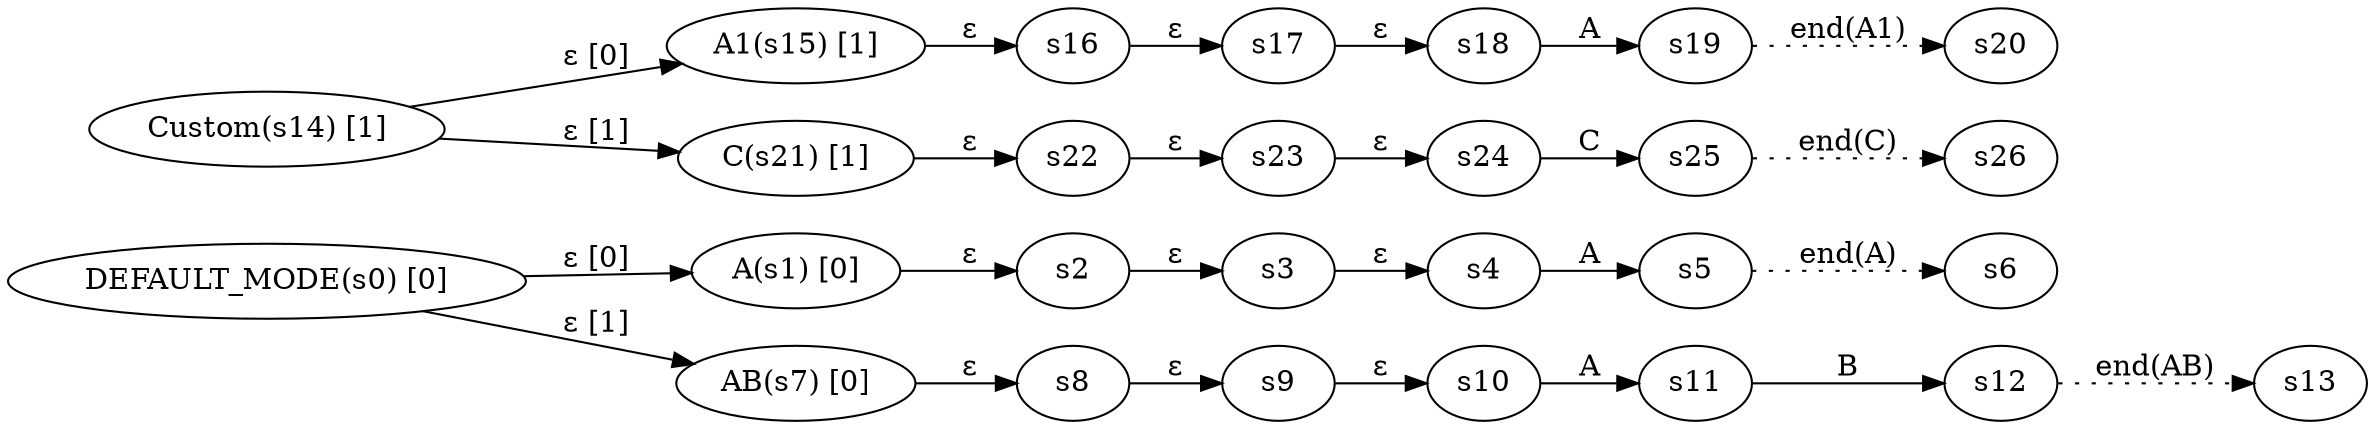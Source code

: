 digraph ATN {
  rankdir=LR;

  "DEFAULT_MODE(s0) [0]" -> "A(s1) [0]" [label="ε [0]"]
  "A(s1) [0]" -> s2 [label=ε]
  s2 -> s3 [label=ε]
  s3 -> s4 [label=ε]
  s4 -> s5 [label=A]
  s5 -> s6 [label="end(A)", style=dotted]
  "DEFAULT_MODE(s0) [0]" -> "AB(s7) [0]" [label="ε [1]"]
  "AB(s7) [0]" -> s8 [label=ε]
  s8 -> s9 [label=ε]
  s9 -> s10 [label=ε]
  s10 -> s11 [label=A]
  s11 -> s12 [label=B]
  s12 -> s13 [label="end(AB)", style=dotted]

  "Custom(s14) [1]" -> "A1(s15) [1]" [label="ε [0]"]
  "A1(s15) [1]" -> s16 [label=ε]
  s16 -> s17 [label=ε]
  s17 -> s18 [label=ε]
  s18 -> s19 [label=A]
  s19 -> s20 [label="end(A1)", style=dotted]
  "Custom(s14) [1]" -> "C(s21) [1]" [label="ε [1]"]
  "C(s21) [1]" -> s22 [label=ε]
  s22 -> s23 [label=ε]
  s23 -> s24 [label=ε]
  s24 -> s25 [label=C]
  s25 -> s26 [label="end(C)", style=dotted]
}